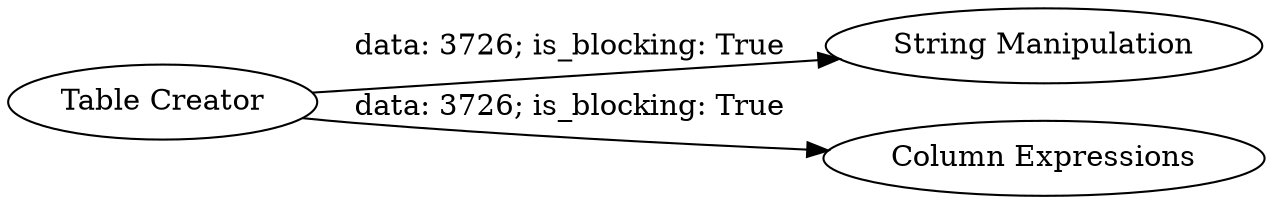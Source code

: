 digraph {
	"8315462862432335257_1" [label="Table Creator"]
	"8315462862432335257_2" [label="String Manipulation"]
	"8315462862432335257_3" [label="Column Expressions"]
	"8315462862432335257_1" -> "8315462862432335257_3" [label="data: 3726; is_blocking: True"]
	"8315462862432335257_1" -> "8315462862432335257_2" [label="data: 3726; is_blocking: True"]
	rankdir=LR
}
